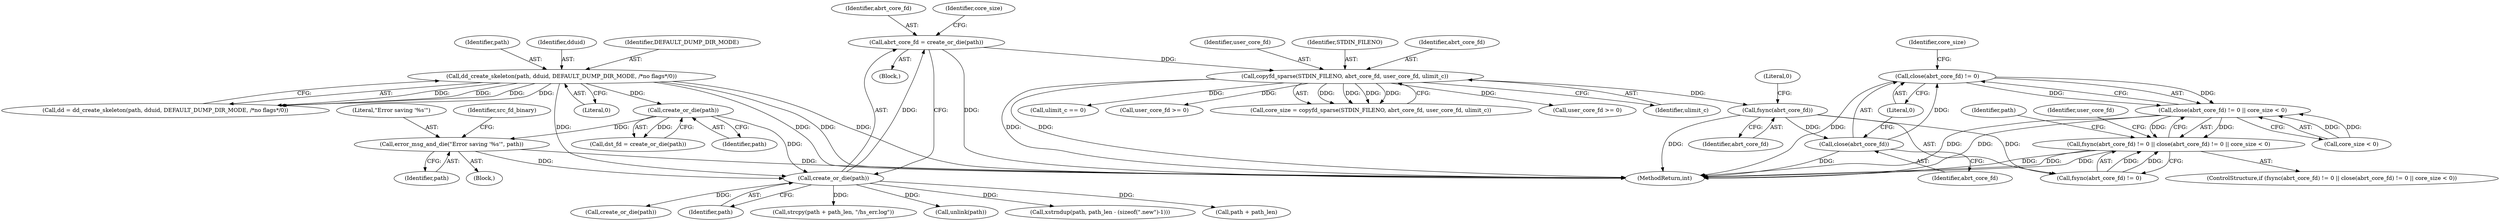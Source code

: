 digraph "0_abrt_8939398b82006ba1fec4ed491339fc075f43fc7c_1@API" {
"1000944" [label="(Call,close(abrt_core_fd) != 0)"];
"1000945" [label="(Call,close(abrt_core_fd))"];
"1000940" [label="(Call,fsync(abrt_core_fd))"];
"1000932" [label="(Call,copyfd_sparse(STDIN_FILENO, abrt_core_fd, user_core_fd, ulimit_c))"];
"1000925" [label="(Call,abrt_core_fd = create_or_die(path))"];
"1000927" [label="(Call,create_or_die(path))"];
"1000919" [label="(Call,error_msg_and_die(\"Error saving '%s'\", path))"];
"1000893" [label="(Call,create_or_die(path))"];
"1000652" [label="(Call,dd_create_skeleton(path, dduid, DEFAULT_DUMP_DIR_MODE, /*no flags*/0))"];
"1000943" [label="(Call,close(abrt_core_fd) != 0 || core_size < 0)"];
"1000938" [label="(Call,fsync(abrt_core_fd) != 0 || close(abrt_core_fd) != 0 || core_size < 0)"];
"1000948" [label="(Call,core_size < 0)"];
"1000946" [label="(Identifier,abrt_core_fd)"];
"1000923" [label="(Identifier,src_fd_binary)"];
"1000927" [label="(Call,create_or_die(path))"];
"1001046" [label="(Call,create_or_die(path))"];
"1000653" [label="(Identifier,path)"];
"1000654" [label="(Identifier,dduid)"];
"1000920" [label="(Literal,\"Error saving '%s'\")"];
"1000935" [label="(Identifier,user_core_fd)"];
"1000957" [label="(Call,user_core_fd >= 0)"];
"1000891" [label="(Call,dst_fd = create_or_die(path))"];
"1000937" [label="(ControlStructure,if (fsync(abrt_core_fd) != 0 || close(abrt_core_fd) != 0 || core_size < 0))"];
"1000926" [label="(Identifier,abrt_core_fd)"];
"1000919" [label="(Call,error_msg_and_die(\"Error saving '%s'\", path))"];
"1000930" [label="(Call,core_size = copyfd_sparse(STDIN_FILENO, abrt_core_fd, user_core_fd, ulimit_c))"];
"1000932" [label="(Call,copyfd_sparse(STDIN_FILENO, abrt_core_fd, user_core_fd, ulimit_c))"];
"1000933" [label="(Identifier,STDIN_FILENO)"];
"1000970" [label="(Call,user_core_fd >= 0)"];
"1000945" [label="(Call,close(abrt_core_fd))"];
"1000934" [label="(Identifier,abrt_core_fd)"];
"1000942" [label="(Literal,0)"];
"1000656" [label="(Literal,0)"];
"1000894" [label="(Identifier,path)"];
"1000928" [label="(Identifier,path)"];
"1000944" [label="(Call,close(abrt_core_fd) != 0)"];
"1000953" [label="(Identifier,path)"];
"1000650" [label="(Call,dd = dd_create_skeleton(path, dduid, DEFAULT_DUMP_DIR_MODE, /*no flags*/0))"];
"1000947" [label="(Literal,0)"];
"1001038" [label="(Call,strcpy(path + path_len, \"/hs_err.log\"))"];
"1000941" [label="(Identifier,abrt_core_fd)"];
"1000952" [label="(Call,unlink(path))"];
"1000939" [label="(Call,fsync(abrt_core_fd) != 0)"];
"1000936" [label="(Identifier,ulimit_c)"];
"1000652" [label="(Call,dd_create_skeleton(path, dduid, DEFAULT_DUMP_DIR_MODE, /*no flags*/0))"];
"1000984" [label="(Call,ulimit_c == 0)"];
"1001084" [label="(Call,xstrndup(path, path_len - (sizeof(\".new\")-1)))"];
"1001039" [label="(Call,path + path_len)"];
"1000655" [label="(Identifier,DEFAULT_DUMP_DIR_MODE)"];
"1000943" [label="(Call,close(abrt_core_fd) != 0 || core_size < 0)"];
"1000938" [label="(Call,fsync(abrt_core_fd) != 0 || close(abrt_core_fd) != 0 || core_size < 0)"];
"1000940" [label="(Call,fsync(abrt_core_fd))"];
"1000971" [label="(Identifier,user_core_fd)"];
"1000949" [label="(Identifier,core_size)"];
"1000916" [label="(Block,)"];
"1001237" [label="(MethodReturn,int)"];
"1000925" [label="(Call,abrt_core_fd = create_or_die(path))"];
"1000893" [label="(Call,create_or_die(path))"];
"1000921" [label="(Identifier,path)"];
"1000659" [label="(Block,)"];
"1000931" [label="(Identifier,core_size)"];
"1000944" -> "1000943"  [label="AST: "];
"1000944" -> "1000947"  [label="CFG: "];
"1000945" -> "1000944"  [label="AST: "];
"1000947" -> "1000944"  [label="AST: "];
"1000949" -> "1000944"  [label="CFG: "];
"1000943" -> "1000944"  [label="CFG: "];
"1000944" -> "1001237"  [label="DDG: "];
"1000944" -> "1000943"  [label="DDG: "];
"1000944" -> "1000943"  [label="DDG: "];
"1000945" -> "1000944"  [label="DDG: "];
"1000945" -> "1000946"  [label="CFG: "];
"1000946" -> "1000945"  [label="AST: "];
"1000947" -> "1000945"  [label="CFG: "];
"1000945" -> "1001237"  [label="DDG: "];
"1000940" -> "1000945"  [label="DDG: "];
"1000940" -> "1000939"  [label="AST: "];
"1000940" -> "1000941"  [label="CFG: "];
"1000941" -> "1000940"  [label="AST: "];
"1000942" -> "1000940"  [label="CFG: "];
"1000940" -> "1001237"  [label="DDG: "];
"1000940" -> "1000939"  [label="DDG: "];
"1000932" -> "1000940"  [label="DDG: "];
"1000932" -> "1000930"  [label="AST: "];
"1000932" -> "1000936"  [label="CFG: "];
"1000933" -> "1000932"  [label="AST: "];
"1000934" -> "1000932"  [label="AST: "];
"1000935" -> "1000932"  [label="AST: "];
"1000936" -> "1000932"  [label="AST: "];
"1000930" -> "1000932"  [label="CFG: "];
"1000932" -> "1001237"  [label="DDG: "];
"1000932" -> "1001237"  [label="DDG: "];
"1000932" -> "1000930"  [label="DDG: "];
"1000932" -> "1000930"  [label="DDG: "];
"1000932" -> "1000930"  [label="DDG: "];
"1000932" -> "1000930"  [label="DDG: "];
"1000925" -> "1000932"  [label="DDG: "];
"1000932" -> "1000957"  [label="DDG: "];
"1000932" -> "1000970"  [label="DDG: "];
"1000932" -> "1000984"  [label="DDG: "];
"1000925" -> "1000659"  [label="AST: "];
"1000925" -> "1000927"  [label="CFG: "];
"1000926" -> "1000925"  [label="AST: "];
"1000927" -> "1000925"  [label="AST: "];
"1000931" -> "1000925"  [label="CFG: "];
"1000925" -> "1001237"  [label="DDG: "];
"1000927" -> "1000925"  [label="DDG: "];
"1000927" -> "1000928"  [label="CFG: "];
"1000928" -> "1000927"  [label="AST: "];
"1000919" -> "1000927"  [label="DDG: "];
"1000893" -> "1000927"  [label="DDG: "];
"1000652" -> "1000927"  [label="DDG: "];
"1000927" -> "1000952"  [label="DDG: "];
"1000927" -> "1001038"  [label="DDG: "];
"1000927" -> "1001039"  [label="DDG: "];
"1000927" -> "1001046"  [label="DDG: "];
"1000927" -> "1001084"  [label="DDG: "];
"1000919" -> "1000916"  [label="AST: "];
"1000919" -> "1000921"  [label="CFG: "];
"1000920" -> "1000919"  [label="AST: "];
"1000921" -> "1000919"  [label="AST: "];
"1000923" -> "1000919"  [label="CFG: "];
"1000919" -> "1001237"  [label="DDG: "];
"1000893" -> "1000919"  [label="DDG: "];
"1000893" -> "1000891"  [label="AST: "];
"1000893" -> "1000894"  [label="CFG: "];
"1000894" -> "1000893"  [label="AST: "];
"1000891" -> "1000893"  [label="CFG: "];
"1000893" -> "1000891"  [label="DDG: "];
"1000652" -> "1000893"  [label="DDG: "];
"1000652" -> "1000650"  [label="AST: "];
"1000652" -> "1000656"  [label="CFG: "];
"1000653" -> "1000652"  [label="AST: "];
"1000654" -> "1000652"  [label="AST: "];
"1000655" -> "1000652"  [label="AST: "];
"1000656" -> "1000652"  [label="AST: "];
"1000650" -> "1000652"  [label="CFG: "];
"1000652" -> "1001237"  [label="DDG: "];
"1000652" -> "1001237"  [label="DDG: "];
"1000652" -> "1001237"  [label="DDG: "];
"1000652" -> "1000650"  [label="DDG: "];
"1000652" -> "1000650"  [label="DDG: "];
"1000652" -> "1000650"  [label="DDG: "];
"1000652" -> "1000650"  [label="DDG: "];
"1000943" -> "1000938"  [label="AST: "];
"1000943" -> "1000948"  [label="CFG: "];
"1000948" -> "1000943"  [label="AST: "];
"1000938" -> "1000943"  [label="CFG: "];
"1000943" -> "1001237"  [label="DDG: "];
"1000943" -> "1001237"  [label="DDG: "];
"1000943" -> "1000938"  [label="DDG: "];
"1000943" -> "1000938"  [label="DDG: "];
"1000948" -> "1000943"  [label="DDG: "];
"1000948" -> "1000943"  [label="DDG: "];
"1000938" -> "1000937"  [label="AST: "];
"1000938" -> "1000939"  [label="CFG: "];
"1000939" -> "1000938"  [label="AST: "];
"1000953" -> "1000938"  [label="CFG: "];
"1000971" -> "1000938"  [label="CFG: "];
"1000938" -> "1001237"  [label="DDG: "];
"1000938" -> "1001237"  [label="DDG: "];
"1000938" -> "1001237"  [label="DDG: "];
"1000939" -> "1000938"  [label="DDG: "];
"1000939" -> "1000938"  [label="DDG: "];
}
